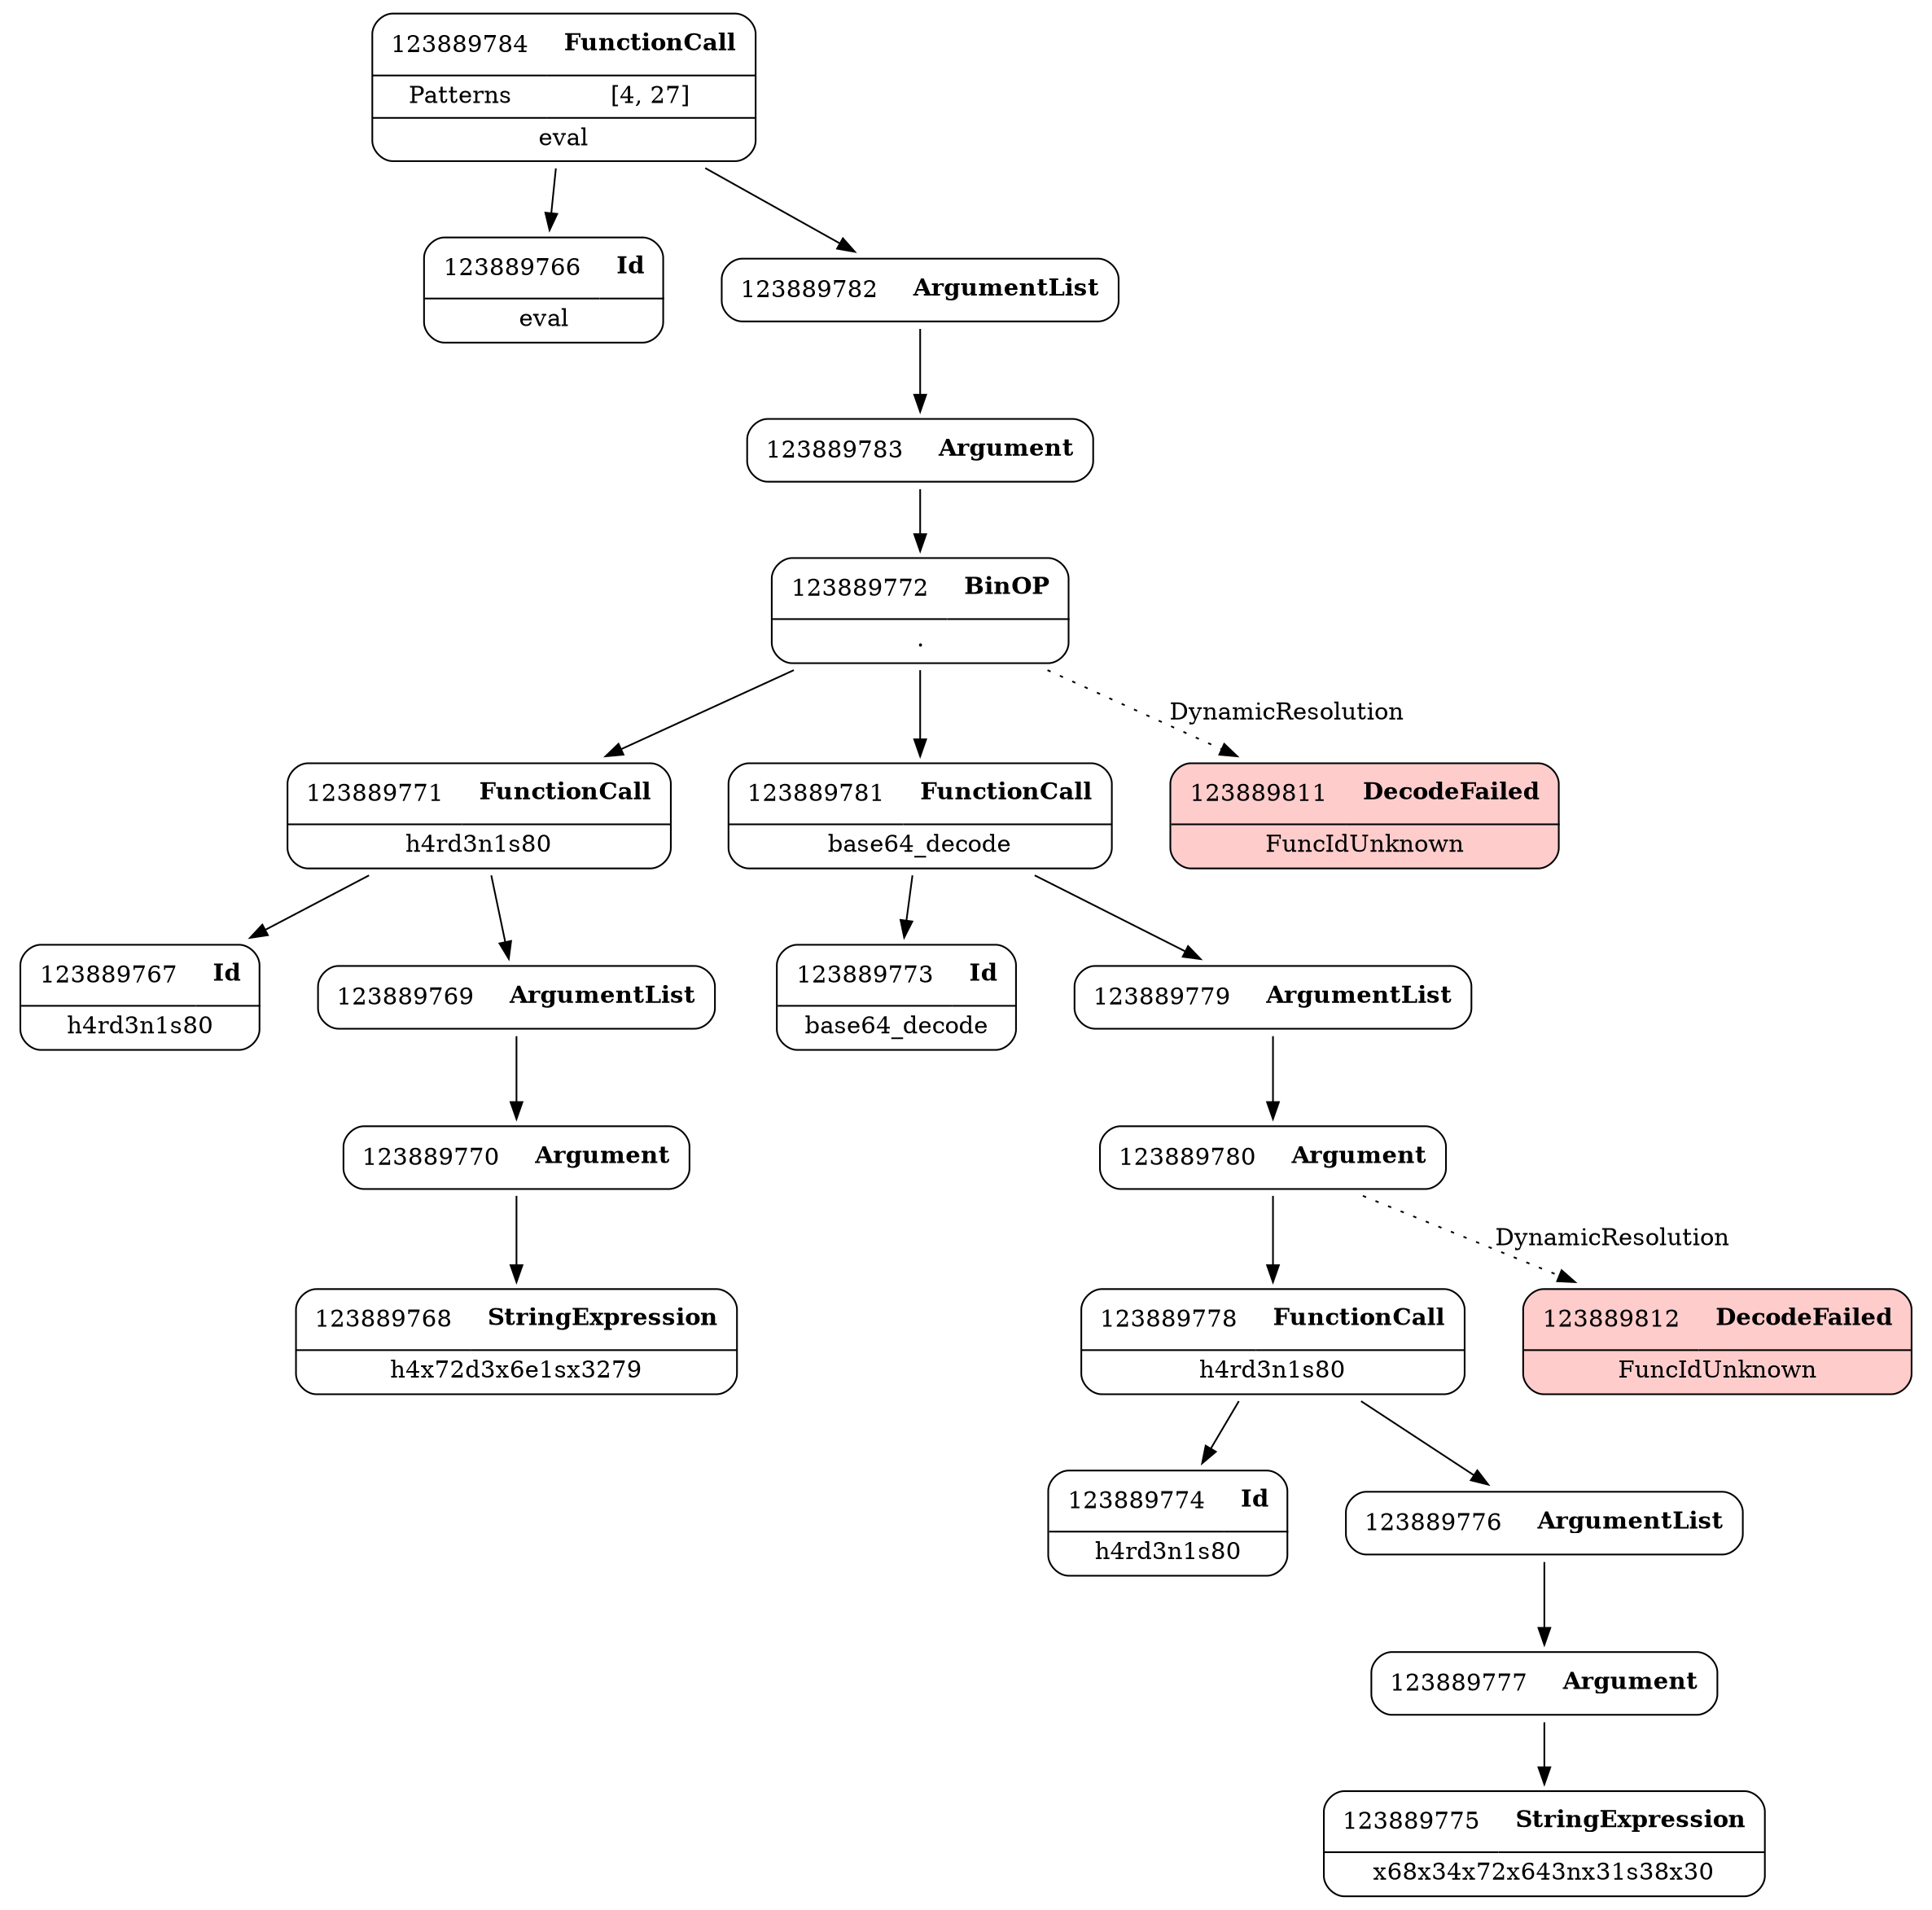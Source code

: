 digraph ast {
node [shape=none];
123889766 [label=<<TABLE border='1' cellspacing='0' cellpadding='10' style='rounded' ><TR><TD border='0'>123889766</TD><TD border='0'><B>Id</B></TD></TR><HR/><TR><TD border='0' cellpadding='5' colspan='2'>eval</TD></TR></TABLE>>];
123889767 [label=<<TABLE border='1' cellspacing='0' cellpadding='10' style='rounded' ><TR><TD border='0'>123889767</TD><TD border='0'><B>Id</B></TD></TR><HR/><TR><TD border='0' cellpadding='5' colspan='2'>h4rd3n1s80</TD></TR></TABLE>>];
123889770 [label=<<TABLE border='1' cellspacing='0' cellpadding='10' style='rounded' ><TR><TD border='0'>123889770</TD><TD border='0'><B>Argument</B></TD></TR></TABLE>>];
123889770 -> 123889768 [weight=2];
123889771 [label=<<TABLE border='1' cellspacing='0' cellpadding='10' style='rounded' ><TR><TD border='0'>123889771</TD><TD border='0'><B>FunctionCall</B></TD></TR><HR/><TR><TD border='0' cellpadding='5' colspan='2'>h4rd3n1s80</TD></TR></TABLE>>];
123889771 -> 123889767 [weight=2];
123889771 -> 123889769 [weight=2];
123889768 [label=<<TABLE border='1' cellspacing='0' cellpadding='10' style='rounded' ><TR><TD border='0'>123889768</TD><TD border='0'><B>StringExpression</B></TD></TR><HR/><TR><TD border='0' cellpadding='5' colspan='2'>h4x72d3x6e1sx3279</TD></TR></TABLE>>];
123889769 [label=<<TABLE border='1' cellspacing='0' cellpadding='10' style='rounded' ><TR><TD border='0'>123889769</TD><TD border='0'><B>ArgumentList</B></TD></TR></TABLE>>];
123889769 -> 123889770 [weight=2];
123889774 [label=<<TABLE border='1' cellspacing='0' cellpadding='10' style='rounded' ><TR><TD border='0'>123889774</TD><TD border='0'><B>Id</B></TD></TR><HR/><TR><TD border='0' cellpadding='5' colspan='2'>h4rd3n1s80</TD></TR></TABLE>>];
123889775 [label=<<TABLE border='1' cellspacing='0' cellpadding='10' style='rounded' ><TR><TD border='0'>123889775</TD><TD border='0'><B>StringExpression</B></TD></TR><HR/><TR><TD border='0' cellpadding='5' colspan='2'>x68x34x72x643nx31s38x30</TD></TR></TABLE>>];
123889772 [label=<<TABLE border='1' cellspacing='0' cellpadding='10' style='rounded' ><TR><TD border='0'>123889772</TD><TD border='0'><B>BinOP</B></TD></TR><HR/><TR><TD border='0' cellpadding='5' colspan='2'>.</TD></TR></TABLE>>];
123889772 -> 123889771 [weight=2];
123889772 -> 123889781 [weight=2];
123889772 -> 123889811 [style=dotted,label=DynamicResolution];
123889773 [label=<<TABLE border='1' cellspacing='0' cellpadding='10' style='rounded' ><TR><TD border='0'>123889773</TD><TD border='0'><B>Id</B></TD></TR><HR/><TR><TD border='0' cellpadding='5' colspan='2'>base64_decode</TD></TR></TABLE>>];
123889778 [label=<<TABLE border='1' cellspacing='0' cellpadding='10' style='rounded' ><TR><TD border='0'>123889778</TD><TD border='0'><B>FunctionCall</B></TD></TR><HR/><TR><TD border='0' cellpadding='5' colspan='2'>h4rd3n1s80</TD></TR></TABLE>>];
123889778 -> 123889774 [weight=2];
123889778 -> 123889776 [weight=2];
123889779 [label=<<TABLE border='1' cellspacing='0' cellpadding='10' style='rounded' ><TR><TD border='0'>123889779</TD><TD border='0'><B>ArgumentList</B></TD></TR></TABLE>>];
123889779 -> 123889780 [weight=2];
123889811 [label=<<TABLE border='1' cellspacing='0' cellpadding='10' style='rounded' bgcolor='#FFCCCC' ><TR><TD border='0'>123889811</TD><TD border='0'><B>DecodeFailed</B></TD></TR><HR/><TR><TD border='0' cellpadding='5' colspan='2'>FuncIdUnknown</TD></TR></TABLE>>];
123889776 [label=<<TABLE border='1' cellspacing='0' cellpadding='10' style='rounded' ><TR><TD border='0'>123889776</TD><TD border='0'><B>ArgumentList</B></TD></TR></TABLE>>];
123889776 -> 123889777 [weight=2];
123889777 [label=<<TABLE border='1' cellspacing='0' cellpadding='10' style='rounded' ><TR><TD border='0'>123889777</TD><TD border='0'><B>Argument</B></TD></TR></TABLE>>];
123889777 -> 123889775 [weight=2];
123889782 [label=<<TABLE border='1' cellspacing='0' cellpadding='10' style='rounded' ><TR><TD border='0'>123889782</TD><TD border='0'><B>ArgumentList</B></TD></TR></TABLE>>];
123889782 -> 123889783 [weight=2];
123889783 [label=<<TABLE border='1' cellspacing='0' cellpadding='10' style='rounded' ><TR><TD border='0'>123889783</TD><TD border='0'><B>Argument</B></TD></TR></TABLE>>];
123889783 -> 123889772 [weight=2];
123889780 [label=<<TABLE border='1' cellspacing='0' cellpadding='10' style='rounded' ><TR><TD border='0'>123889780</TD><TD border='0'><B>Argument</B></TD></TR></TABLE>>];
123889780 -> 123889778 [weight=2];
123889780 -> 123889812 [style=dotted,label=DynamicResolution];
123889812 [label=<<TABLE border='1' cellspacing='0' cellpadding='10' style='rounded' bgcolor='#FFCCCC' ><TR><TD border='0'>123889812</TD><TD border='0'><B>DecodeFailed</B></TD></TR><HR/><TR><TD border='0' cellpadding='5' colspan='2'>FuncIdUnknown</TD></TR></TABLE>>];
123889781 [label=<<TABLE border='1' cellspacing='0' cellpadding='10' style='rounded' ><TR><TD border='0'>123889781</TD><TD border='0'><B>FunctionCall</B></TD></TR><HR/><TR><TD border='0' cellpadding='5' colspan='2'>base64_decode</TD></TR></TABLE>>];
123889781 -> 123889773 [weight=2];
123889781 -> 123889779 [weight=2];
123889784 [label=<<TABLE border='1' cellspacing='0' cellpadding='10' style='rounded' ><TR><TD border='0'>123889784</TD><TD border='0'><B>FunctionCall</B></TD></TR><HR/><TR><TD border='0' cellpadding='5'>Patterns</TD><TD border='0' cellpadding='5'>[4, 27]</TD></TR><HR/><TR><TD border='0' cellpadding='5' colspan='2'>eval</TD></TR></TABLE>>];
123889784 -> 123889766 [weight=2];
123889784 -> 123889782 [weight=2];
}
